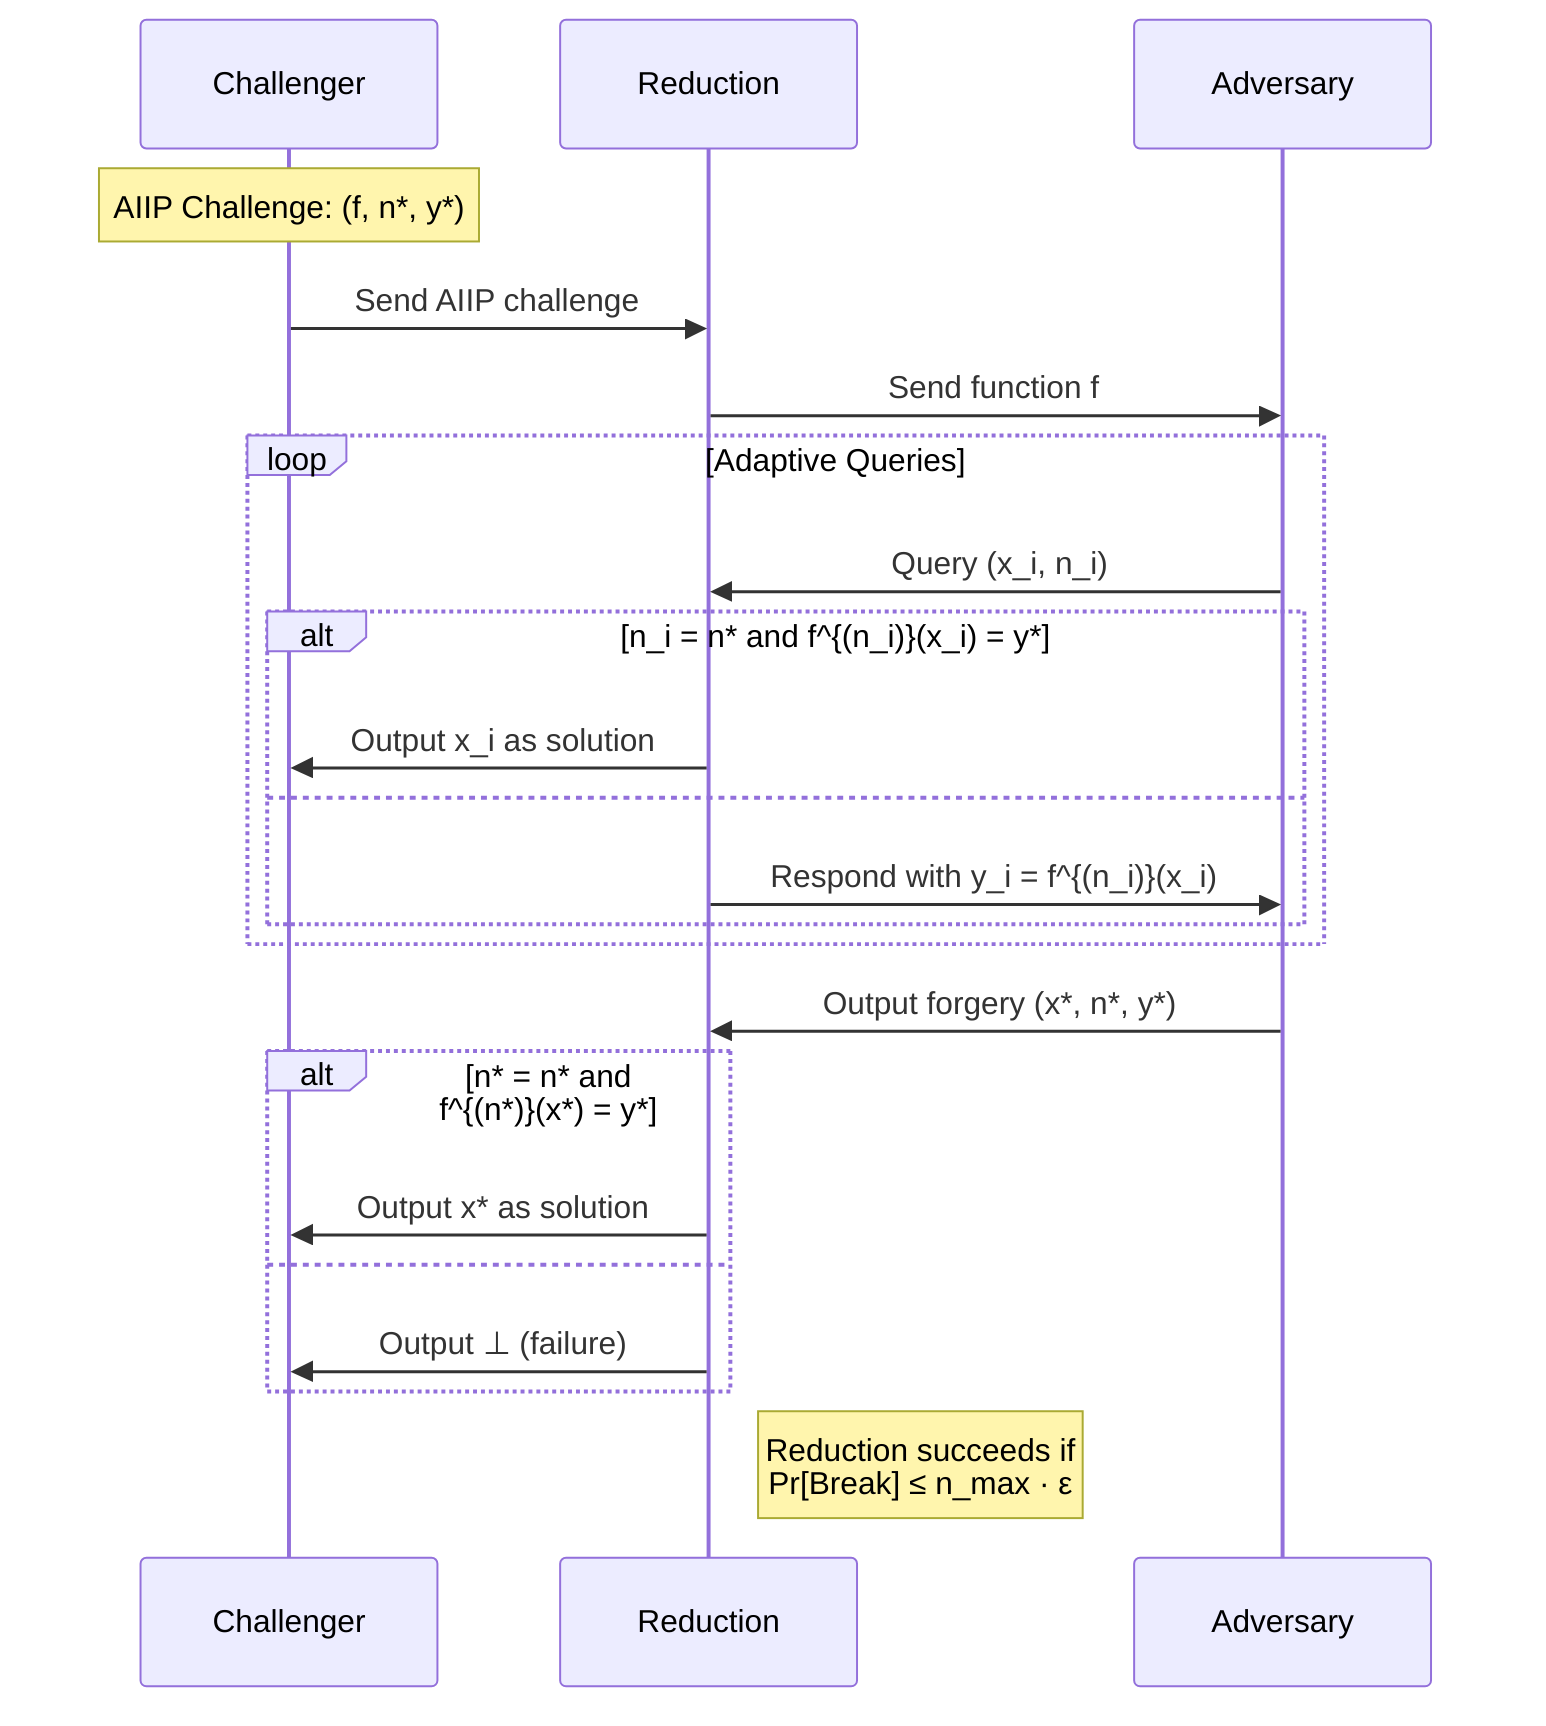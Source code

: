 sequenceDiagram
    participant C as Challenger
    participant B as Reduction
    participant A as Adversary

    Note over C: AIIP Challenge: (f, n*, y*)
    C->>B: Send AIIP challenge
    
    B->>A: Send function f
    loop Adaptive Queries
        A->>B: Query (x_i, n_i)
        alt n_i = n* and f^{(n_i)}(x_i) = y*
            B->>C: Output x_i as solution
        else
            B->>A: Respond with y_i = f^{(n_i)}(x_i)
        end
    end
    
    A->>B: Output forgery (x*, n*, y*)
    alt n* = n* and f^{(n*)}(x*) = y*
        B->>C: Output x* as solution
    else
        B->>C: Output ⊥ (failure)
    end

    Note right of B: Reduction succeeds if<br>Pr[Break] ≤ n_max · ε